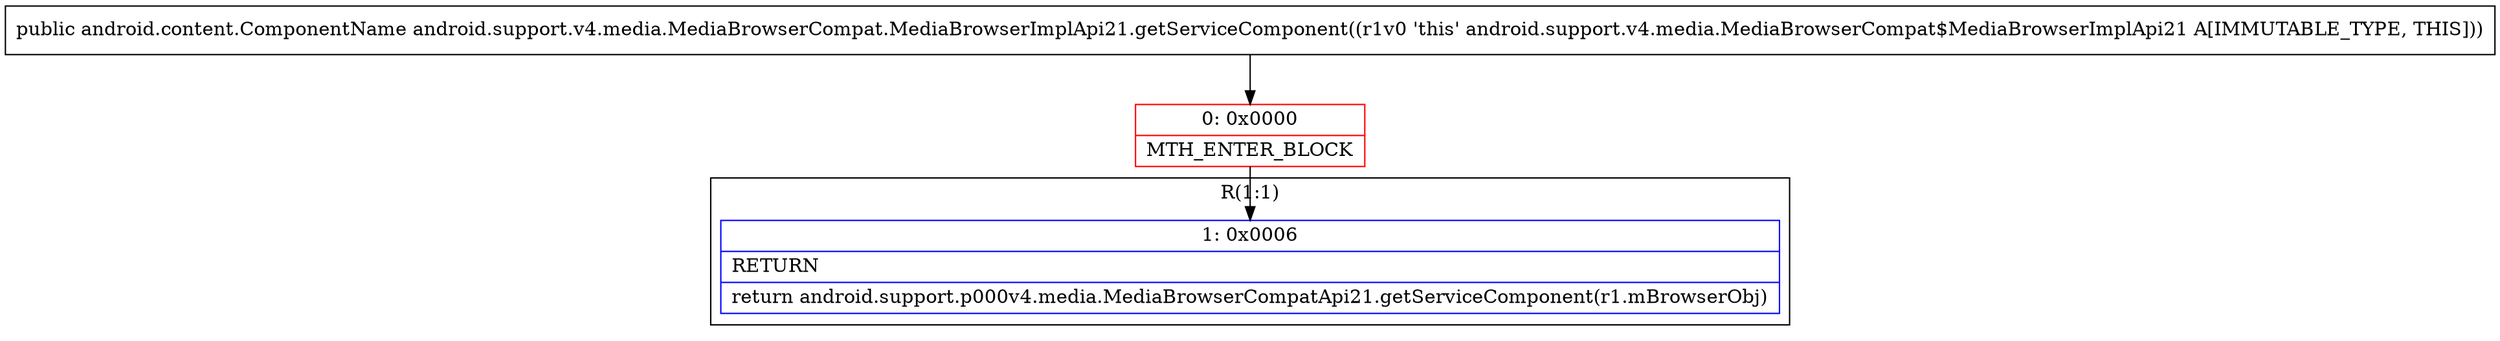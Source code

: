 digraph "CFG forandroid.support.v4.media.MediaBrowserCompat.MediaBrowserImplApi21.getServiceComponent()Landroid\/content\/ComponentName;" {
subgraph cluster_Region_910411788 {
label = "R(1:1)";
node [shape=record,color=blue];
Node_1 [shape=record,label="{1\:\ 0x0006|RETURN\l|return android.support.p000v4.media.MediaBrowserCompatApi21.getServiceComponent(r1.mBrowserObj)\l}"];
}
Node_0 [shape=record,color=red,label="{0\:\ 0x0000|MTH_ENTER_BLOCK\l}"];
MethodNode[shape=record,label="{public android.content.ComponentName android.support.v4.media.MediaBrowserCompat.MediaBrowserImplApi21.getServiceComponent((r1v0 'this' android.support.v4.media.MediaBrowserCompat$MediaBrowserImplApi21 A[IMMUTABLE_TYPE, THIS])) }"];
MethodNode -> Node_0;
Node_0 -> Node_1;
}

